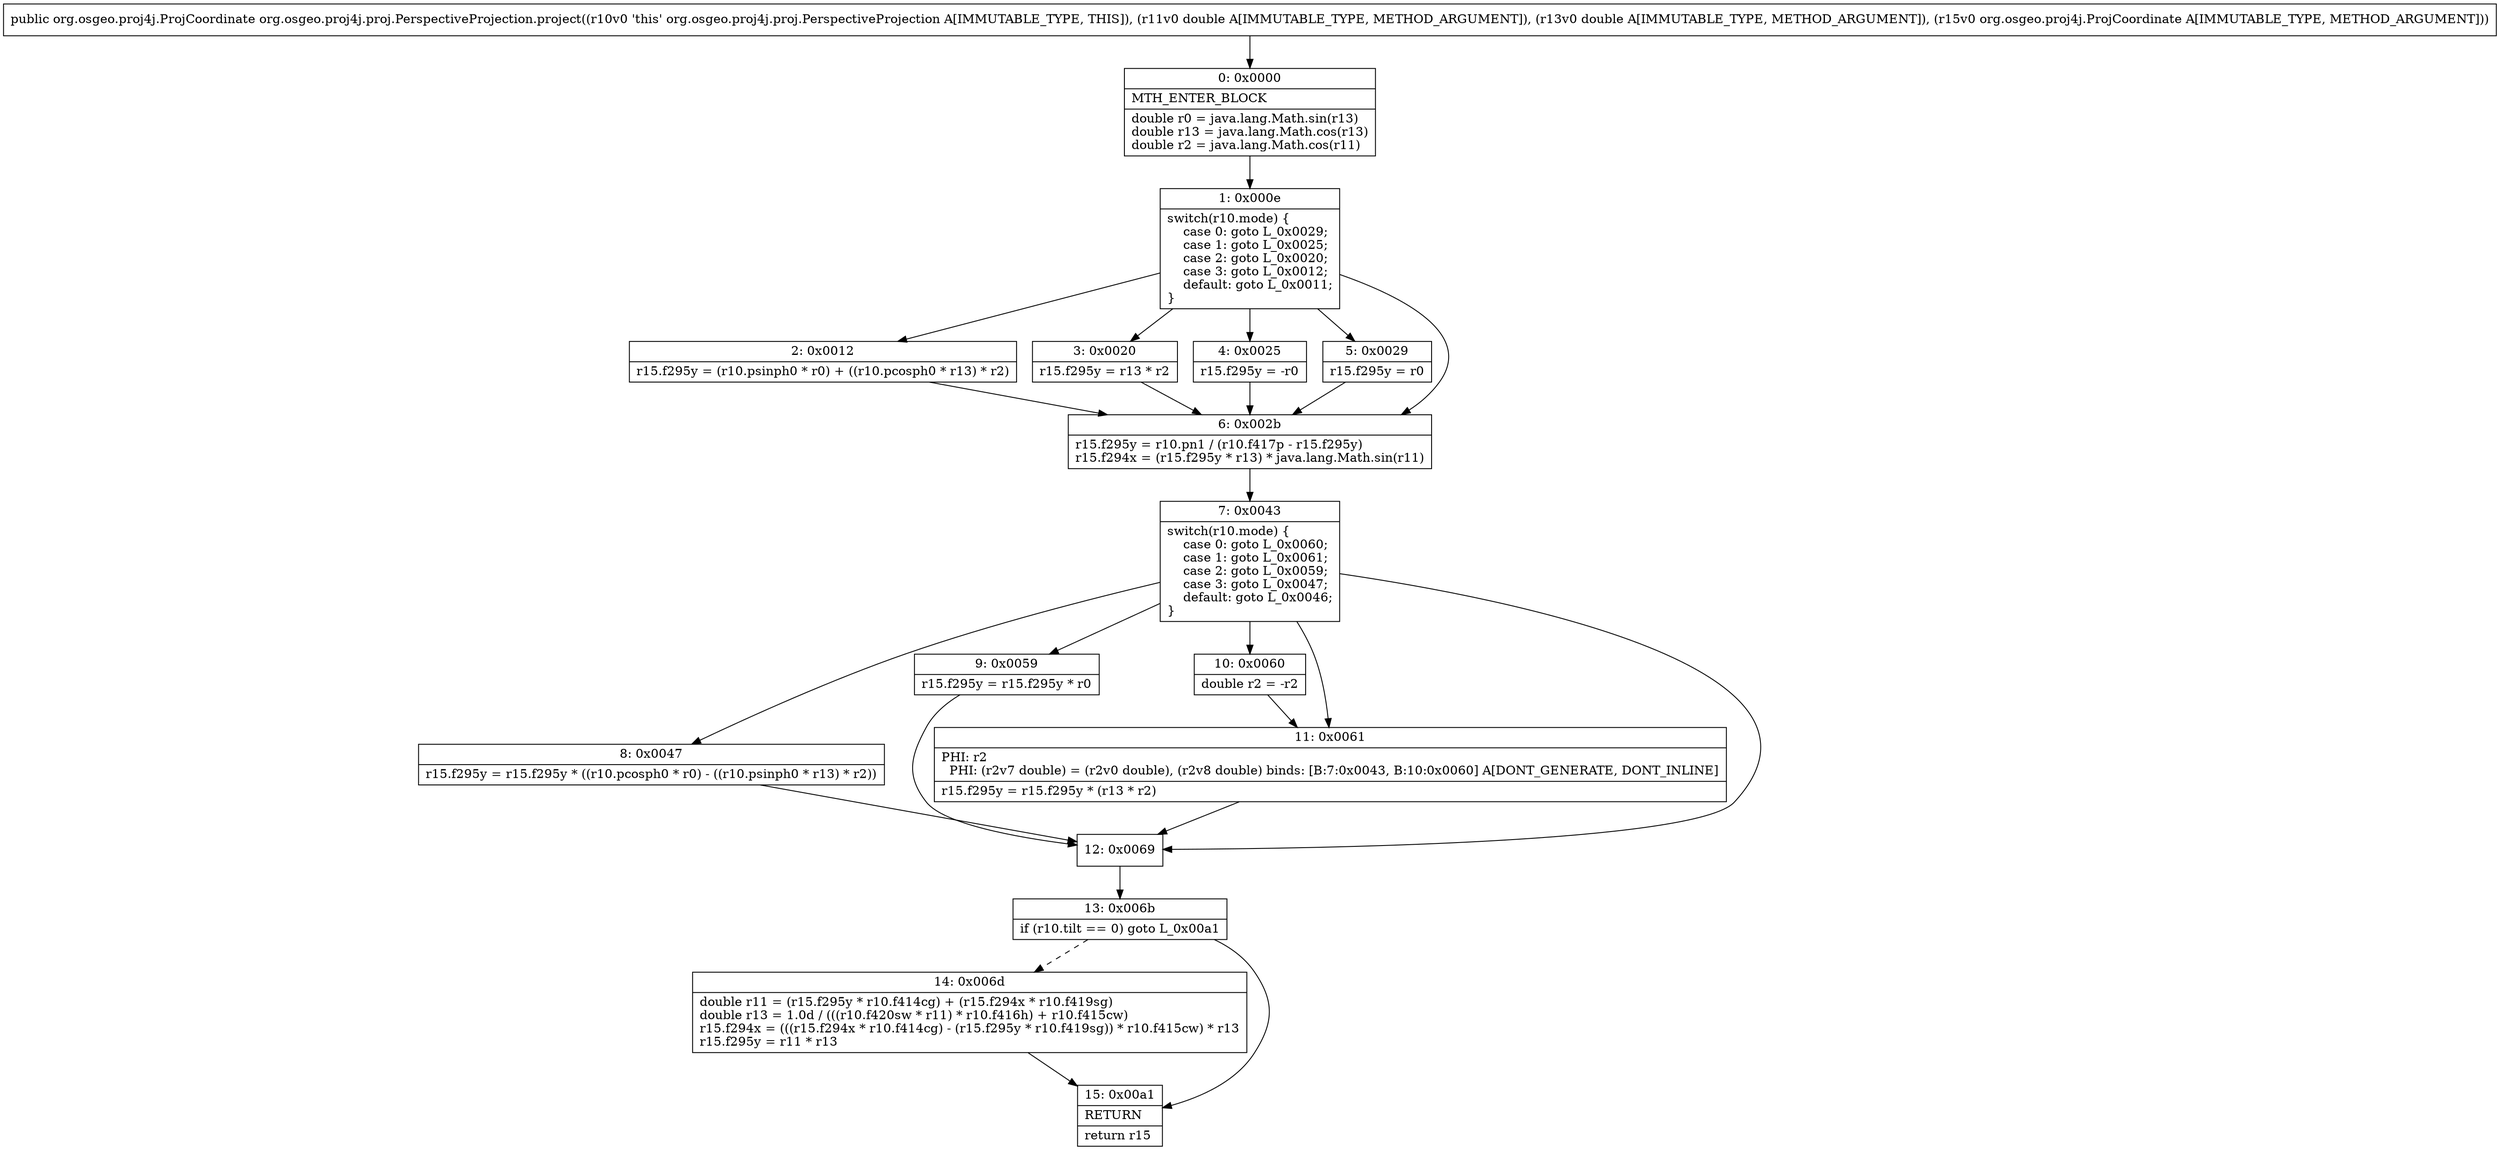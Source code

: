 digraph "CFG fororg.osgeo.proj4j.proj.PerspectiveProjection.project(DDLorg\/osgeo\/proj4j\/ProjCoordinate;)Lorg\/osgeo\/proj4j\/ProjCoordinate;" {
Node_0 [shape=record,label="{0\:\ 0x0000|MTH_ENTER_BLOCK\l|double r0 = java.lang.Math.sin(r13)\ldouble r13 = java.lang.Math.cos(r13)\ldouble r2 = java.lang.Math.cos(r11)\l}"];
Node_1 [shape=record,label="{1\:\ 0x000e|switch(r10.mode) \{\l    case 0: goto L_0x0029;\l    case 1: goto L_0x0025;\l    case 2: goto L_0x0020;\l    case 3: goto L_0x0012;\l    default: goto L_0x0011;\l\}\l}"];
Node_2 [shape=record,label="{2\:\ 0x0012|r15.f295y = (r10.psinph0 * r0) + ((r10.pcosph0 * r13) * r2)\l}"];
Node_3 [shape=record,label="{3\:\ 0x0020|r15.f295y = r13 * r2\l}"];
Node_4 [shape=record,label="{4\:\ 0x0025|r15.f295y = \-r0\l}"];
Node_5 [shape=record,label="{5\:\ 0x0029|r15.f295y = r0\l}"];
Node_6 [shape=record,label="{6\:\ 0x002b|r15.f295y = r10.pn1 \/ (r10.f417p \- r15.f295y)\lr15.f294x = (r15.f295y * r13) * java.lang.Math.sin(r11)\l}"];
Node_7 [shape=record,label="{7\:\ 0x0043|switch(r10.mode) \{\l    case 0: goto L_0x0060;\l    case 1: goto L_0x0061;\l    case 2: goto L_0x0059;\l    case 3: goto L_0x0047;\l    default: goto L_0x0046;\l\}\l}"];
Node_8 [shape=record,label="{8\:\ 0x0047|r15.f295y = r15.f295y * ((r10.pcosph0 * r0) \- ((r10.psinph0 * r13) * r2))\l}"];
Node_9 [shape=record,label="{9\:\ 0x0059|r15.f295y = r15.f295y * r0\l}"];
Node_10 [shape=record,label="{10\:\ 0x0060|double r2 = \-r2\l}"];
Node_11 [shape=record,label="{11\:\ 0x0061|PHI: r2 \l  PHI: (r2v7 double) = (r2v0 double), (r2v8 double) binds: [B:7:0x0043, B:10:0x0060] A[DONT_GENERATE, DONT_INLINE]\l|r15.f295y = r15.f295y * (r13 * r2)\l}"];
Node_12 [shape=record,label="{12\:\ 0x0069}"];
Node_13 [shape=record,label="{13\:\ 0x006b|if (r10.tilt == 0) goto L_0x00a1\l}"];
Node_14 [shape=record,label="{14\:\ 0x006d|double r11 = (r15.f295y * r10.f414cg) + (r15.f294x * r10.f419sg)\ldouble r13 = 1.0d \/ (((r10.f420sw * r11) * r10.f416h) + r10.f415cw)\lr15.f294x = (((r15.f294x * r10.f414cg) \- (r15.f295y * r10.f419sg)) * r10.f415cw) * r13\lr15.f295y = r11 * r13\l}"];
Node_15 [shape=record,label="{15\:\ 0x00a1|RETURN\l|return r15\l}"];
MethodNode[shape=record,label="{public org.osgeo.proj4j.ProjCoordinate org.osgeo.proj4j.proj.PerspectiveProjection.project((r10v0 'this' org.osgeo.proj4j.proj.PerspectiveProjection A[IMMUTABLE_TYPE, THIS]), (r11v0 double A[IMMUTABLE_TYPE, METHOD_ARGUMENT]), (r13v0 double A[IMMUTABLE_TYPE, METHOD_ARGUMENT]), (r15v0 org.osgeo.proj4j.ProjCoordinate A[IMMUTABLE_TYPE, METHOD_ARGUMENT])) }"];
MethodNode -> Node_0;
Node_0 -> Node_1;
Node_1 -> Node_2;
Node_1 -> Node_3;
Node_1 -> Node_4;
Node_1 -> Node_5;
Node_1 -> Node_6;
Node_2 -> Node_6;
Node_3 -> Node_6;
Node_4 -> Node_6;
Node_5 -> Node_6;
Node_6 -> Node_7;
Node_7 -> Node_8;
Node_7 -> Node_9;
Node_7 -> Node_10;
Node_7 -> Node_11;
Node_7 -> Node_12;
Node_8 -> Node_12;
Node_9 -> Node_12;
Node_10 -> Node_11;
Node_11 -> Node_12;
Node_12 -> Node_13;
Node_13 -> Node_14[style=dashed];
Node_13 -> Node_15;
Node_14 -> Node_15;
}

